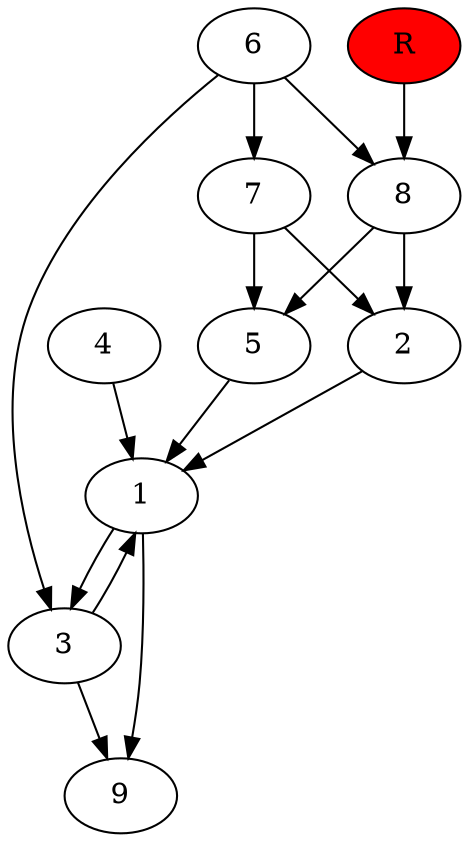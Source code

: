 digraph prb9198 {
	1
	2
	3
	4
	5
	6
	7
	8
	R [fillcolor="#ff0000" style=filled]
	1 -> 3
	1 -> 9
	2 -> 1
	3 -> 1
	3 -> 9
	4 -> 1
	5 -> 1
	6 -> 3
	6 -> 7
	6 -> 8
	7 -> 2
	7 -> 5
	8 -> 2
	8 -> 5
	R -> 8
}
